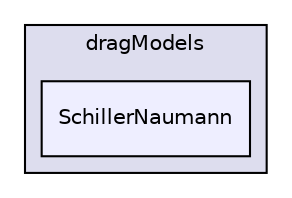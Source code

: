 digraph "applications/solvers/multiphase/twoPhaseEulerFoam/interfacialModels/dragModels/SchillerNaumann" {
  bgcolor=transparent;
  compound=true
  node [ fontsize="10", fontname="Helvetica"];
  edge [ labelfontsize="10", labelfontname="Helvetica"];
  subgraph clusterdir_c58268a9b7712e9928f15c977fe2c49e {
    graph [ bgcolor="#ddddee", pencolor="black", label="dragModels" fontname="Helvetica", fontsize="10", URL="dir_c58268a9b7712e9928f15c977fe2c49e.html"]
  dir_d38faf97f9fdc587119271a35c82446c [shape=box, label="SchillerNaumann", style="filled", fillcolor="#eeeeff", pencolor="black", URL="dir_d38faf97f9fdc587119271a35c82446c.html"];
  }
}
